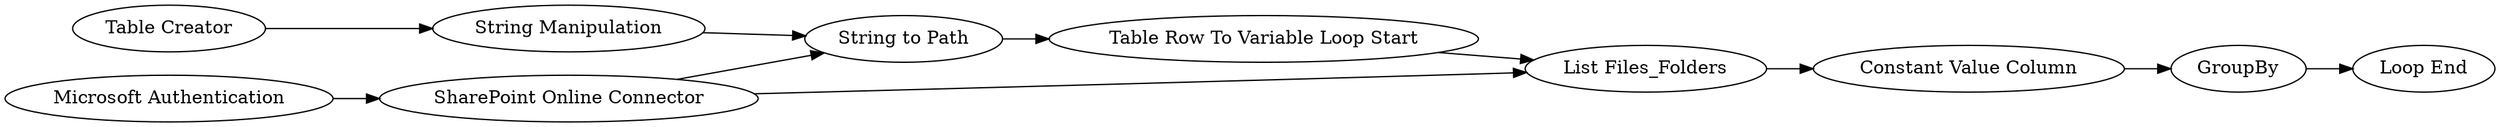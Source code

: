 digraph {
	2093 -> 2094
	2105 -> 2090
	2092 -> 2090
	2097 -> 2096
	2094 -> 2097
	2089 -> 2092
	2096 -> 2095
	2098 -> 2105
	2090 -> 2093
	2092 -> 2094
	2094 [label="List Files_Folders"]
	2098 [label="Table Creator"]
	2089 [label="Microsoft Authentication"]
	2095 [label="Loop End"]
	2096 [label=GroupBy]
	2105 [label="String Manipulation"]
	2092 [label="SharePoint Online Connector"]
	2093 [label="Table Row To Variable Loop Start"]
	2097 [label="Constant Value Column"]
	2090 [label="String to Path"]
	rankdir=LR
}
